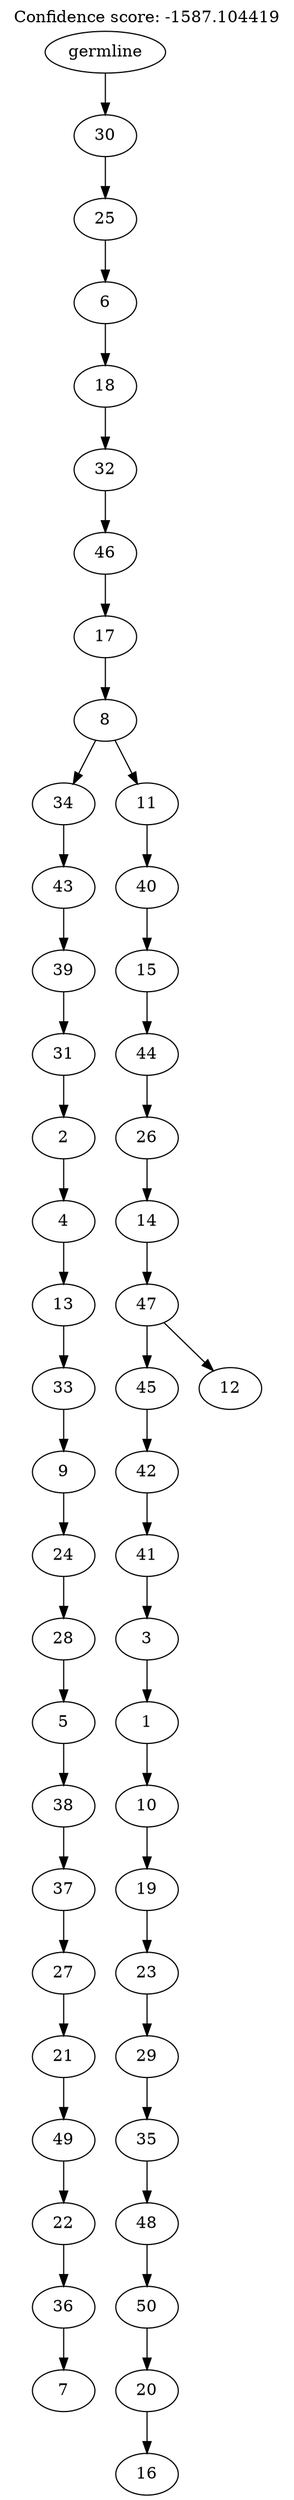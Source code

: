 digraph g {
	"49" -> "50";
	"50" [label="7"];
	"48" -> "49";
	"49" [label="36"];
	"47" -> "48";
	"48" [label="22"];
	"46" -> "47";
	"47" [label="49"];
	"45" -> "46";
	"46" [label="21"];
	"44" -> "45";
	"45" [label="27"];
	"43" -> "44";
	"44" [label="37"];
	"42" -> "43";
	"43" [label="38"];
	"41" -> "42";
	"42" [label="5"];
	"40" -> "41";
	"41" [label="28"];
	"39" -> "40";
	"40" [label="24"];
	"38" -> "39";
	"39" [label="9"];
	"37" -> "38";
	"38" [label="33"];
	"36" -> "37";
	"37" [label="13"];
	"35" -> "36";
	"36" [label="4"];
	"34" -> "35";
	"35" [label="2"];
	"33" -> "34";
	"34" [label="31"];
	"32" -> "33";
	"33" [label="39"];
	"31" -> "32";
	"32" [label="43"];
	"29" -> "30";
	"30" [label="16"];
	"28" -> "29";
	"29" [label="20"];
	"27" -> "28";
	"28" [label="50"];
	"26" -> "27";
	"27" [label="48"];
	"25" -> "26";
	"26" [label="35"];
	"24" -> "25";
	"25" [label="29"];
	"23" -> "24";
	"24" [label="23"];
	"22" -> "23";
	"23" [label="19"];
	"21" -> "22";
	"22" [label="10"];
	"20" -> "21";
	"21" [label="1"];
	"19" -> "20";
	"20" [label="3"];
	"18" -> "19";
	"19" [label="41"];
	"17" -> "18";
	"18" [label="42"];
	"15" -> "16";
	"16" [label="12"];
	"15" -> "17";
	"17" [label="45"];
	"14" -> "15";
	"15" [label="47"];
	"13" -> "14";
	"14" [label="14"];
	"12" -> "13";
	"13" [label="26"];
	"11" -> "12";
	"12" [label="44"];
	"10" -> "11";
	"11" [label="15"];
	"9" -> "10";
	"10" [label="40"];
	"8" -> "9";
	"9" [label="11"];
	"8" -> "31";
	"31" [label="34"];
	"7" -> "8";
	"8" [label="8"];
	"6" -> "7";
	"7" [label="17"];
	"5" -> "6";
	"6" [label="46"];
	"4" -> "5";
	"5" [label="32"];
	"3" -> "4";
	"4" [label="18"];
	"2" -> "3";
	"3" [label="6"];
	"1" -> "2";
	"2" [label="25"];
	"0" -> "1";
	"1" [label="30"];
	"0" [label="germline"];
	labelloc="t";
	label="Confidence score: -1587.104419";
}
